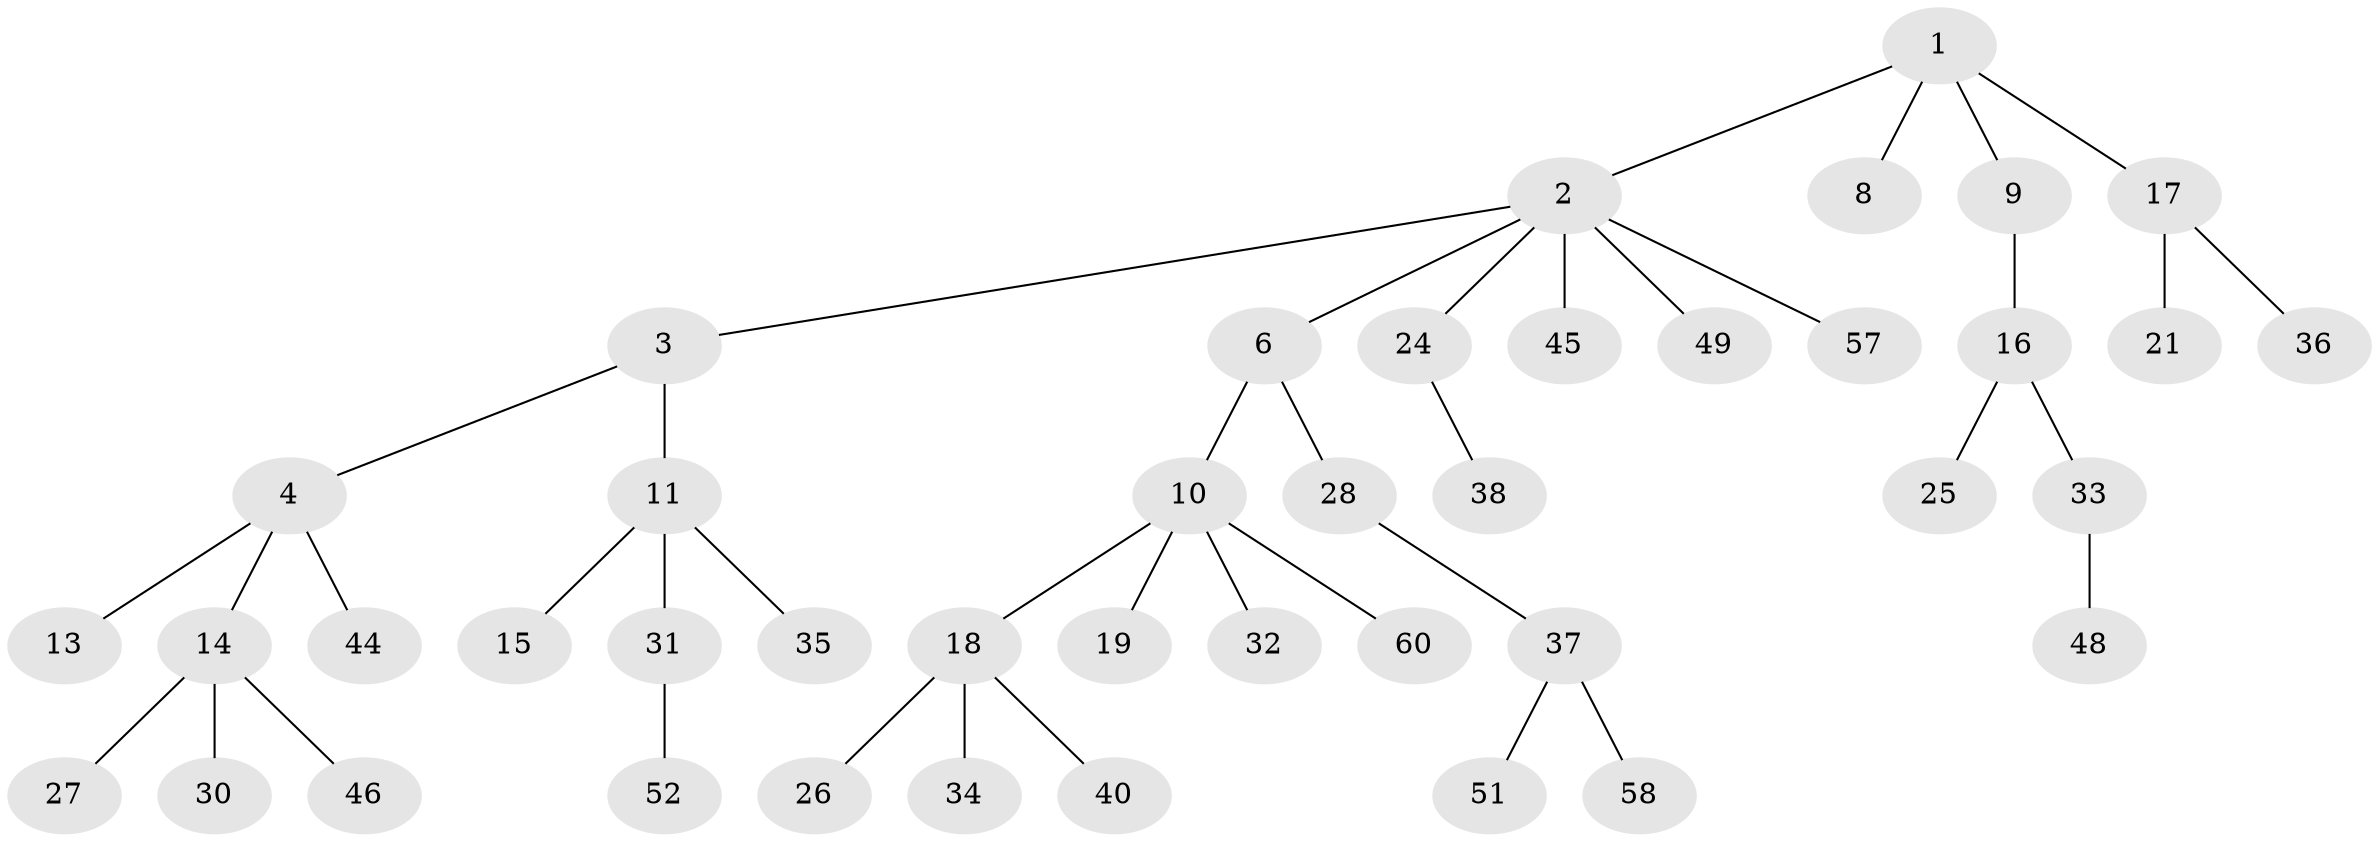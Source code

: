 // Generated by graph-tools (version 1.1) at 2025/52/02/27/25 19:52:12]
// undirected, 42 vertices, 41 edges
graph export_dot {
graph [start="1"]
  node [color=gray90,style=filled];
  1 [super="+7"];
  2 [super="+5"];
  3;
  4 [super="+42"];
  6;
  8 [super="+54"];
  9 [super="+39"];
  10 [super="+29"];
  11 [super="+12"];
  13;
  14 [super="+20"];
  15 [super="+47"];
  16 [super="+50"];
  17 [super="+22"];
  18 [super="+23"];
  19;
  21;
  24;
  25;
  26;
  27 [super="+56"];
  28;
  30;
  31 [super="+43"];
  32;
  33 [super="+41"];
  34;
  35;
  36 [super="+53"];
  37 [super="+59"];
  38;
  40;
  44 [super="+55"];
  45;
  46;
  48;
  49;
  51;
  52;
  57;
  58;
  60;
  1 -- 2;
  1 -- 8;
  1 -- 9;
  1 -- 17;
  2 -- 3;
  2 -- 45;
  2 -- 57;
  2 -- 24;
  2 -- 49;
  2 -- 6;
  3 -- 4;
  3 -- 11;
  4 -- 13;
  4 -- 14;
  4 -- 44;
  6 -- 10;
  6 -- 28;
  9 -- 16;
  10 -- 18;
  10 -- 19;
  10 -- 60;
  10 -- 32;
  11 -- 31;
  11 -- 35;
  11 -- 15;
  14 -- 46;
  14 -- 27;
  14 -- 30;
  16 -- 25;
  16 -- 33;
  17 -- 21;
  17 -- 36;
  18 -- 26;
  18 -- 34;
  18 -- 40;
  24 -- 38;
  28 -- 37;
  31 -- 52;
  33 -- 48;
  37 -- 51;
  37 -- 58;
}
